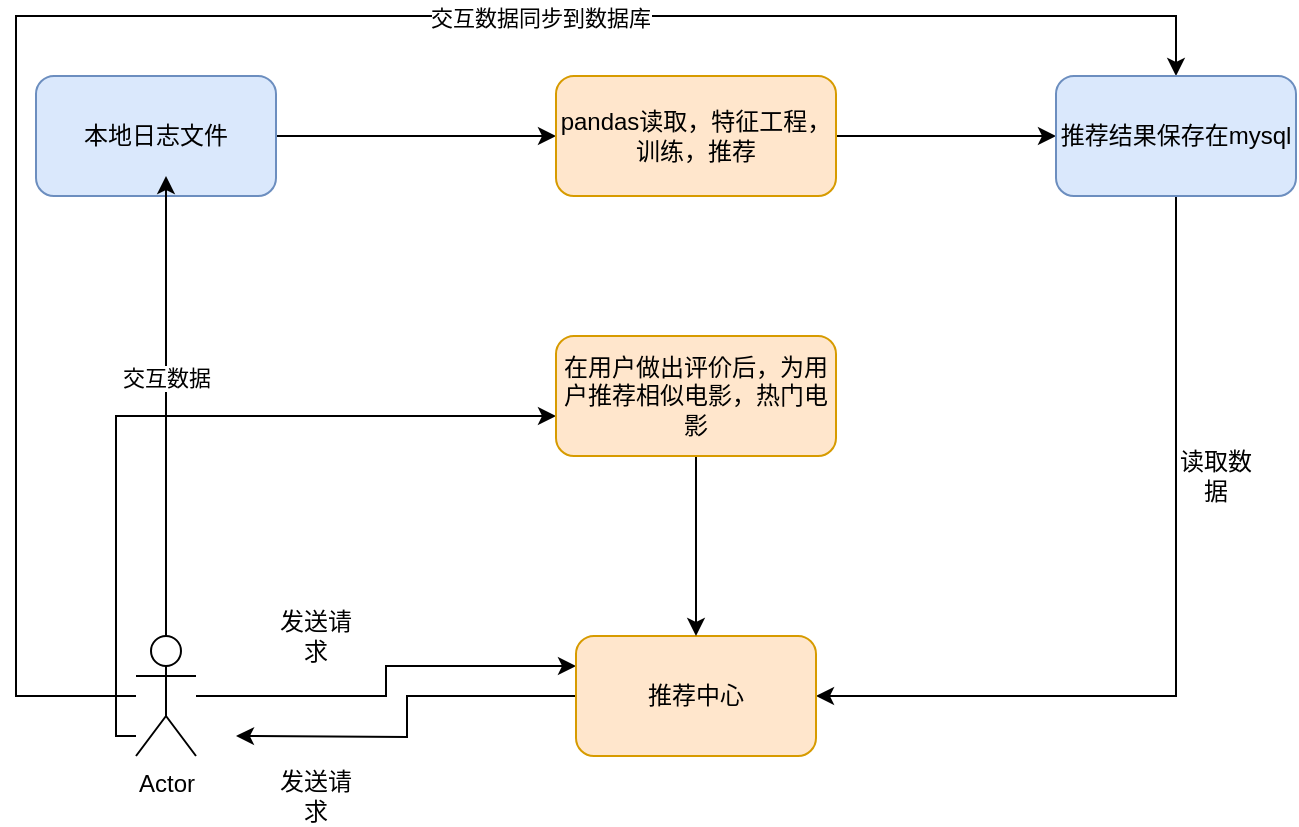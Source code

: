 <mxfile version="13.8.2" type="github">
  <diagram name="Page-1" id="e7e014a7-5840-1c2e-5031-d8a46d1fe8dd">
    <mxGraphModel dx="783" dy="558" grid="1" gridSize="10" guides="1" tooltips="1" connect="1" arrows="1" fold="1" page="1" pageScale="1" pageWidth="1169" pageHeight="826" background="#ffffff" math="0" shadow="0">
      <root>
        <mxCell id="0" />
        <mxCell id="1" parent="0" />
        <mxCell id="eCsi99Z--QrvyG-Xt2cK-46" style="edgeStyle=orthogonalEdgeStyle;rounded=0;orthogonalLoop=1;jettySize=auto;html=1;entryX=0;entryY=0.5;entryDx=0;entryDy=0;" edge="1" parent="1" source="eCsi99Z--QrvyG-Xt2cK-41" target="eCsi99Z--QrvyG-Xt2cK-45">
          <mxGeometry relative="1" as="geometry">
            <mxPoint x="330" y="210" as="targetPoint" />
          </mxGeometry>
        </mxCell>
        <mxCell id="eCsi99Z--QrvyG-Xt2cK-41" value="本地日志文件" style="rounded=1;whiteSpace=wrap;html=1;fillColor=#dae8fc;strokeColor=#6c8ebf;" vertex="1" parent="1">
          <mxGeometry x="140" y="180" width="120" height="60" as="geometry" />
        </mxCell>
        <mxCell id="eCsi99Z--QrvyG-Xt2cK-43" style="edgeStyle=orthogonalEdgeStyle;rounded=0;orthogonalLoop=1;jettySize=auto;html=1;" edge="1" parent="1" source="eCsi99Z--QrvyG-Xt2cK-42">
          <mxGeometry relative="1" as="geometry">
            <mxPoint x="205" y="230" as="targetPoint" />
            <Array as="points">
              <mxPoint x="205" y="340" />
              <mxPoint x="205" y="340" />
            </Array>
          </mxGeometry>
        </mxCell>
        <mxCell id="eCsi99Z--QrvyG-Xt2cK-65" value="交互数据" style="edgeLabel;html=1;align=center;verticalAlign=middle;resizable=0;points=[];" vertex="1" connectable="0" parent="eCsi99Z--QrvyG-Xt2cK-43">
          <mxGeometry x="0.122" relative="1" as="geometry">
            <mxPoint as="offset" />
          </mxGeometry>
        </mxCell>
        <mxCell id="eCsi99Z--QrvyG-Xt2cK-50" style="edgeStyle=orthogonalEdgeStyle;rounded=0;orthogonalLoop=1;jettySize=auto;html=1;entryX=0;entryY=0.25;entryDx=0;entryDy=0;" edge="1" parent="1" source="eCsi99Z--QrvyG-Xt2cK-42" target="eCsi99Z--QrvyG-Xt2cK-49">
          <mxGeometry relative="1" as="geometry" />
        </mxCell>
        <mxCell id="eCsi99Z--QrvyG-Xt2cK-64" style="edgeStyle=orthogonalEdgeStyle;rounded=0;orthogonalLoop=1;jettySize=auto;html=1;shadow=0;" edge="1" parent="1" source="eCsi99Z--QrvyG-Xt2cK-42" target="eCsi99Z--QrvyG-Xt2cK-47">
          <mxGeometry relative="1" as="geometry">
            <Array as="points">
              <mxPoint x="130" y="490" />
              <mxPoint x="130" y="150" />
              <mxPoint x="710" y="150" />
            </Array>
          </mxGeometry>
        </mxCell>
        <mxCell id="eCsi99Z--QrvyG-Xt2cK-66" value="交互数据同步到数据库" style="edgeLabel;html=1;align=center;verticalAlign=middle;resizable=0;points=[];" vertex="1" connectable="0" parent="eCsi99Z--QrvyG-Xt2cK-64">
          <mxGeometry x="0.311" y="-1" relative="1" as="geometry">
            <mxPoint as="offset" />
          </mxGeometry>
        </mxCell>
        <mxCell id="eCsi99Z--QrvyG-Xt2cK-71" style="edgeStyle=orthogonalEdgeStyle;rounded=0;orthogonalLoop=1;jettySize=auto;html=1;shadow=0;entryX=0;entryY=0.5;entryDx=0;entryDy=0;" edge="1" parent="1">
          <mxGeometry relative="1" as="geometry">
            <mxPoint x="400" y="350" as="targetPoint" />
            <mxPoint x="190" y="510" as="sourcePoint" />
            <Array as="points">
              <mxPoint x="180" y="510" />
              <mxPoint x="180" y="350" />
            </Array>
          </mxGeometry>
        </mxCell>
        <mxCell id="eCsi99Z--QrvyG-Xt2cK-42" value="Actor" style="shape=umlActor;verticalLabelPosition=bottom;verticalAlign=top;html=1;outlineConnect=0;" vertex="1" parent="1">
          <mxGeometry x="190" y="460" width="30" height="60" as="geometry" />
        </mxCell>
        <mxCell id="eCsi99Z--QrvyG-Xt2cK-48" style="edgeStyle=orthogonalEdgeStyle;rounded=0;orthogonalLoop=1;jettySize=auto;html=1;entryX=0;entryY=0.5;entryDx=0;entryDy=0;" edge="1" parent="1" source="eCsi99Z--QrvyG-Xt2cK-45" target="eCsi99Z--QrvyG-Xt2cK-47">
          <mxGeometry relative="1" as="geometry" />
        </mxCell>
        <mxCell id="eCsi99Z--QrvyG-Xt2cK-45" value="pandas读取，特征工程，训练，推荐" style="rounded=1;whiteSpace=wrap;html=1;fillColor=#ffe6cc;strokeColor=#d79b00;" vertex="1" parent="1">
          <mxGeometry x="400" y="180" width="140" height="60" as="geometry" />
        </mxCell>
        <mxCell id="eCsi99Z--QrvyG-Xt2cK-74" style="edgeStyle=orthogonalEdgeStyle;rounded=0;orthogonalLoop=1;jettySize=auto;html=1;shadow=0;entryX=1;entryY=0.5;entryDx=0;entryDy=0;" edge="1" parent="1" source="eCsi99Z--QrvyG-Xt2cK-47" target="eCsi99Z--QrvyG-Xt2cK-49">
          <mxGeometry relative="1" as="geometry">
            <mxPoint x="710" y="500" as="targetPoint" />
            <Array as="points">
              <mxPoint x="710" y="490" />
            </Array>
          </mxGeometry>
        </mxCell>
        <mxCell id="eCsi99Z--QrvyG-Xt2cK-47" value="推荐结果保存在mysql" style="rounded=1;whiteSpace=wrap;html=1;fillColor=#dae8fc;strokeColor=#6c8ebf;" vertex="1" parent="1">
          <mxGeometry x="650" y="180" width="120" height="60" as="geometry" />
        </mxCell>
        <mxCell id="eCsi99Z--QrvyG-Xt2cK-51" style="edgeStyle=orthogonalEdgeStyle;rounded=0;orthogonalLoop=1;jettySize=auto;html=1;" edge="1" parent="1" source="eCsi99Z--QrvyG-Xt2cK-49">
          <mxGeometry relative="1" as="geometry">
            <mxPoint x="240" y="510" as="targetPoint" />
          </mxGeometry>
        </mxCell>
        <mxCell id="eCsi99Z--QrvyG-Xt2cK-49" value="推荐中心&lt;br&gt;" style="rounded=1;whiteSpace=wrap;html=1;fillColor=#ffe6cc;strokeColor=#d79b00;" vertex="1" parent="1">
          <mxGeometry x="410" y="460" width="120" height="60" as="geometry" />
        </mxCell>
        <mxCell id="eCsi99Z--QrvyG-Xt2cK-52" value="发送请求&lt;br&gt;" style="text;html=1;strokeColor=none;fillColor=none;align=center;verticalAlign=middle;whiteSpace=wrap;rounded=0;" vertex="1" parent="1">
          <mxGeometry x="260" y="450" width="40" height="20" as="geometry" />
        </mxCell>
        <mxCell id="eCsi99Z--QrvyG-Xt2cK-55" value="发送请求&lt;br&gt;" style="text;html=1;strokeColor=none;fillColor=none;align=center;verticalAlign=middle;whiteSpace=wrap;rounded=0;" vertex="1" parent="1">
          <mxGeometry x="260" y="530" width="40" height="20" as="geometry" />
        </mxCell>
        <mxCell id="eCsi99Z--QrvyG-Xt2cK-73" style="edgeStyle=orthogonalEdgeStyle;rounded=0;orthogonalLoop=1;jettySize=auto;html=1;shadow=0;" edge="1" parent="1" source="eCsi99Z--QrvyG-Xt2cK-56" target="eCsi99Z--QrvyG-Xt2cK-49">
          <mxGeometry relative="1" as="geometry" />
        </mxCell>
        <mxCell id="eCsi99Z--QrvyG-Xt2cK-56" value="在用户做出评价后，为用户推荐相似电影，热门电影" style="rounded=1;whiteSpace=wrap;html=1;fillColor=#ffe6cc;strokeColor=#d79b00;" vertex="1" parent="1">
          <mxGeometry x="400" y="310" width="140" height="60" as="geometry" />
        </mxCell>
        <mxCell id="eCsi99Z--QrvyG-Xt2cK-69" value="读取数据&lt;br&gt;" style="text;html=1;strokeColor=none;fillColor=none;align=center;verticalAlign=middle;whiteSpace=wrap;rounded=0;" vertex="1" parent="1">
          <mxGeometry x="710" y="370" width="40" height="20" as="geometry" />
        </mxCell>
      </root>
    </mxGraphModel>
  </diagram>
</mxfile>
